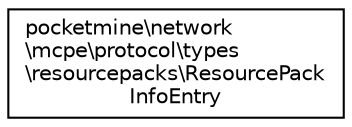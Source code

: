 digraph "Graphical Class Hierarchy"
{
 // INTERACTIVE_SVG=YES
 // LATEX_PDF_SIZE
  edge [fontname="Helvetica",fontsize="10",labelfontname="Helvetica",labelfontsize="10"];
  node [fontname="Helvetica",fontsize="10",shape=record];
  rankdir="LR";
  Node0 [label="pocketmine\\network\l\\mcpe\\protocol\\types\l\\resourcepacks\\ResourcePack\lInfoEntry",height=0.2,width=0.4,color="black", fillcolor="white", style="filled",URL="$d2/d76/classpocketmine_1_1network_1_1mcpe_1_1protocol_1_1types_1_1resourcepacks_1_1_resource_pack_info_entry.html",tooltip=" "];
}
